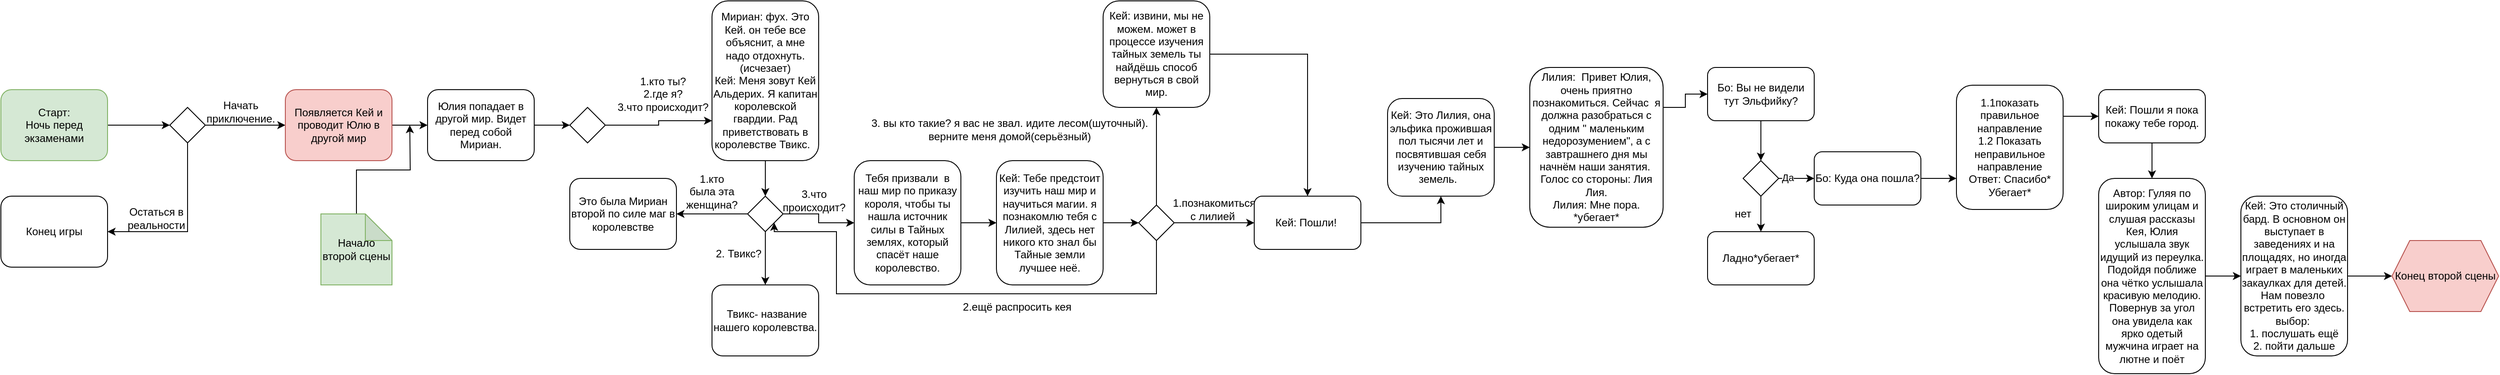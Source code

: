 <mxfile version="22.1.16" type="github" pages="2">
  <diagram name="Вторая сцена (+ первая кратко)" id="WSzIT1wg780pOvyzYUsP">
    <mxGraphModel dx="2883" dy="1646" grid="1" gridSize="10" guides="1" tooltips="1" connect="1" arrows="1" fold="1" page="1" pageScale="1" pageWidth="1169" pageHeight="827" math="0" shadow="0">
      <root>
        <mxCell id="0" />
        <mxCell id="1" parent="0" />
        <mxCell id="9xow6OkfhV303xt4kQxq-4" style="edgeStyle=orthogonalEdgeStyle;rounded=0;orthogonalLoop=1;jettySize=auto;html=1;exitX=1;exitY=0.5;exitDx=0;exitDy=0;entryX=0;entryY=0.5;entryDx=0;entryDy=0;" edge="1" parent="1" source="9xow6OkfhV303xt4kQxq-1" target="9xow6OkfhV303xt4kQxq-3">
          <mxGeometry relative="1" as="geometry" />
        </mxCell>
        <mxCell id="9xow6OkfhV303xt4kQxq-1" value="Старт:&lt;br&gt;Ночь перед экзаменами" style="rounded=1;whiteSpace=wrap;html=1;fillColor=#d5e8d4;strokeColor=#82b366;" vertex="1" parent="1">
          <mxGeometry x="20" y="280" width="120" height="80" as="geometry" />
        </mxCell>
        <mxCell id="9xow6OkfhV303xt4kQxq-6" style="edgeStyle=orthogonalEdgeStyle;rounded=0;orthogonalLoop=1;jettySize=auto;html=1;exitX=0.5;exitY=1;exitDx=0;exitDy=0;entryX=1;entryY=0.5;entryDx=0;entryDy=0;" edge="1" parent="1" source="9xow6OkfhV303xt4kQxq-3" target="9xow6OkfhV303xt4kQxq-5">
          <mxGeometry relative="1" as="geometry" />
        </mxCell>
        <mxCell id="9xow6OkfhV303xt4kQxq-10" style="edgeStyle=orthogonalEdgeStyle;rounded=0;orthogonalLoop=1;jettySize=auto;html=1;exitX=1;exitY=0.5;exitDx=0;exitDy=0;" edge="1" parent="1" source="9xow6OkfhV303xt4kQxq-3" target="9xow6OkfhV303xt4kQxq-8">
          <mxGeometry relative="1" as="geometry" />
        </mxCell>
        <mxCell id="9xow6OkfhV303xt4kQxq-3" value="" style="rhombus;whiteSpace=wrap;html=1;fontSize=10;" vertex="1" parent="1">
          <mxGeometry x="210" y="300" width="40" height="40" as="geometry" />
        </mxCell>
        <mxCell id="9xow6OkfhV303xt4kQxq-5" value="Конец игры" style="rounded=1;whiteSpace=wrap;html=1;" vertex="1" parent="1">
          <mxGeometry x="20" y="400" width="120" height="80" as="geometry" />
        </mxCell>
        <mxCell id="9xow6OkfhV303xt4kQxq-7" value="Остаться в реальности" style="text;html=1;strokeColor=none;fillColor=none;align=center;verticalAlign=middle;whiteSpace=wrap;rounded=0;" vertex="1" parent="1">
          <mxGeometry x="140" y="410" width="110" height="30" as="geometry" />
        </mxCell>
        <mxCell id="9xow6OkfhV303xt4kQxq-14" style="edgeStyle=orthogonalEdgeStyle;rounded=0;orthogonalLoop=1;jettySize=auto;html=1;exitX=1;exitY=0.5;exitDx=0;exitDy=0;" edge="1" parent="1" source="9xow6OkfhV303xt4kQxq-8" target="9xow6OkfhV303xt4kQxq-13">
          <mxGeometry relative="1" as="geometry" />
        </mxCell>
        <mxCell id="9xow6OkfhV303xt4kQxq-8" value="Появляется Кей и проводит Юлю в другой мир" style="rounded=1;whiteSpace=wrap;html=1;fillColor=#f8cecc;strokeColor=#b85450;" vertex="1" parent="1">
          <mxGeometry x="340" y="280" width="120" height="80" as="geometry" />
        </mxCell>
        <mxCell id="9xow6OkfhV303xt4kQxq-11" value="Начать приключение." style="text;html=1;strokeColor=none;fillColor=none;align=center;verticalAlign=middle;whiteSpace=wrap;rounded=0;" vertex="1" parent="1">
          <mxGeometry x="260" y="290" width="60" height="30" as="geometry" />
        </mxCell>
        <mxCell id="9xow6OkfhV303xt4kQxq-16" style="edgeStyle=orthogonalEdgeStyle;rounded=0;orthogonalLoop=1;jettySize=auto;html=1;exitX=1;exitY=0.5;exitDx=0;exitDy=0;entryX=0;entryY=0.5;entryDx=0;entryDy=0;" edge="1" parent="1" source="9xow6OkfhV303xt4kQxq-13" target="9xow6OkfhV303xt4kQxq-15">
          <mxGeometry relative="1" as="geometry" />
        </mxCell>
        <mxCell id="9xow6OkfhV303xt4kQxq-13" value="Юлия попадает в другой мир. Видет перед собой Мириан." style="rounded=1;whiteSpace=wrap;html=1;" vertex="1" parent="1">
          <mxGeometry x="500" y="280" width="120" height="80" as="geometry" />
        </mxCell>
        <mxCell id="9xow6OkfhV303xt4kQxq-21" style="edgeStyle=orthogonalEdgeStyle;rounded=0;orthogonalLoop=1;jettySize=auto;html=1;exitX=1;exitY=0.5;exitDx=0;exitDy=0;entryX=0;entryY=0.75;entryDx=0;entryDy=0;" edge="1" parent="1" source="9xow6OkfhV303xt4kQxq-15" target="9xow6OkfhV303xt4kQxq-17">
          <mxGeometry relative="1" as="geometry" />
        </mxCell>
        <mxCell id="9xow6OkfhV303xt4kQxq-15" value="" style="rhombus;whiteSpace=wrap;html=1;fontSize=10;" vertex="1" parent="1">
          <mxGeometry x="660" y="300" width="40" height="40" as="geometry" />
        </mxCell>
        <mxCell id="9xow6OkfhV303xt4kQxq-23" style="edgeStyle=orthogonalEdgeStyle;rounded=0;orthogonalLoop=1;jettySize=auto;html=1;exitX=0.5;exitY=1;exitDx=0;exitDy=0;entryX=0.5;entryY=0;entryDx=0;entryDy=0;" edge="1" parent="1" source="9xow6OkfhV303xt4kQxq-17" target="9xow6OkfhV303xt4kQxq-22">
          <mxGeometry relative="1" as="geometry" />
        </mxCell>
        <mxCell id="9xow6OkfhV303xt4kQxq-17" value="Мириан: фух. Это Кей. он тебе все объяснит, а мне надо отдохнуть. (исчезает)&lt;br&gt;Кей:&amp;nbsp;Меня зовут Кей Альдерих. Я капитан королевской гвардии. Рад приветствовать в королевстве Твикс.&amp;nbsp;&amp;nbsp;" style="rounded=1;whiteSpace=wrap;html=1;" vertex="1" parent="1">
          <mxGeometry x="820" y="180" width="120" height="180" as="geometry" />
        </mxCell>
        <mxCell id="9xow6OkfhV303xt4kQxq-18" value="&lt;div&gt;1.кто ты?&lt;/div&gt;&lt;div&gt;2.где я?&lt;/div&gt;&lt;div&gt;3.что происходит?&lt;/div&gt;" style="text;html=1;strokeColor=none;fillColor=none;align=center;verticalAlign=middle;whiteSpace=wrap;rounded=0;" vertex="1" parent="1">
          <mxGeometry x="710" y="260" width="110" height="50" as="geometry" />
        </mxCell>
        <mxCell id="9xow6OkfhV303xt4kQxq-27" style="edgeStyle=orthogonalEdgeStyle;rounded=0;orthogonalLoop=1;jettySize=auto;html=1;exitX=0;exitY=0.5;exitDx=0;exitDy=0;" edge="1" parent="1" source="9xow6OkfhV303xt4kQxq-22" target="9xow6OkfhV303xt4kQxq-24">
          <mxGeometry relative="1" as="geometry" />
        </mxCell>
        <mxCell id="Z0yvzlytXotztRNi3Ftd-1" style="edgeStyle=orthogonalEdgeStyle;rounded=0;orthogonalLoop=1;jettySize=auto;html=1;exitX=0.5;exitY=1;exitDx=0;exitDy=0;" edge="1" parent="1" source="9xow6OkfhV303xt4kQxq-22" target="9xow6OkfhV303xt4kQxq-26">
          <mxGeometry relative="1" as="geometry" />
        </mxCell>
        <mxCell id="Z0yvzlytXotztRNi3Ftd-3" style="edgeStyle=orthogonalEdgeStyle;rounded=0;orthogonalLoop=1;jettySize=auto;html=1;exitX=1;exitY=0.5;exitDx=0;exitDy=0;" edge="1" parent="1" source="9xow6OkfhV303xt4kQxq-22" target="9xow6OkfhV303xt4kQxq-25">
          <mxGeometry relative="1" as="geometry" />
        </mxCell>
        <mxCell id="9xow6OkfhV303xt4kQxq-22" value="" style="rhombus;whiteSpace=wrap;html=1;fontSize=10;" vertex="1" parent="1">
          <mxGeometry x="860" y="400" width="40" height="40" as="geometry" />
        </mxCell>
        <mxCell id="9xow6OkfhV303xt4kQxq-24" value="Это была Мириан второй по силе маг в королевстве" style="rounded=1;whiteSpace=wrap;html=1;" vertex="1" parent="1">
          <mxGeometry x="660" y="380" width="120" height="80" as="geometry" />
        </mxCell>
        <mxCell id="Z0yvzlytXotztRNi3Ftd-6" style="edgeStyle=orthogonalEdgeStyle;rounded=0;orthogonalLoop=1;jettySize=auto;html=1;exitX=1;exitY=0.5;exitDx=0;exitDy=0;entryX=0;entryY=0.5;entryDx=0;entryDy=0;" edge="1" parent="1" source="9xow6OkfhV303xt4kQxq-25" target="Z0yvzlytXotztRNi3Ftd-5">
          <mxGeometry relative="1" as="geometry" />
        </mxCell>
        <mxCell id="9xow6OkfhV303xt4kQxq-25" value="Тебя призвали&amp;nbsp; в наш мир по приказу короля, чтобы ты нашла источник силы в Тайных землях, который спасёт наше королевство." style="rounded=1;whiteSpace=wrap;html=1;" vertex="1" parent="1">
          <mxGeometry x="980" y="360" width="120" height="140" as="geometry" />
        </mxCell>
        <mxCell id="9xow6OkfhV303xt4kQxq-26" value="&amp;nbsp;Твикс- название нашего королевства." style="rounded=1;whiteSpace=wrap;html=1;" vertex="1" parent="1">
          <mxGeometry x="820" y="500" width="120" height="80" as="geometry" />
        </mxCell>
        <mxCell id="9xow6OkfhV303xt4kQxq-29" value="1.кто была эта женщина?" style="text;html=1;strokeColor=none;fillColor=none;align=center;verticalAlign=middle;whiteSpace=wrap;rounded=0;" vertex="1" parent="1">
          <mxGeometry x="790" y="380" width="60" height="30" as="geometry" />
        </mxCell>
        <mxCell id="Z0yvzlytXotztRNi3Ftd-2" value="2. Твикс?" style="text;html=1;strokeColor=none;fillColor=none;align=center;verticalAlign=middle;whiteSpace=wrap;rounded=0;" vertex="1" parent="1">
          <mxGeometry x="820" y="450" width="60" height="30" as="geometry" />
        </mxCell>
        <mxCell id="Z0yvzlytXotztRNi3Ftd-4" value="3.что происходит?" style="text;html=1;strokeColor=none;fillColor=none;align=center;verticalAlign=middle;whiteSpace=wrap;rounded=0;" vertex="1" parent="1">
          <mxGeometry x="900" y="390" width="70" height="30" as="geometry" />
        </mxCell>
        <mxCell id="Z0yvzlytXotztRNi3Ftd-8" style="edgeStyle=orthogonalEdgeStyle;rounded=0;orthogonalLoop=1;jettySize=auto;html=1;exitX=1;exitY=0.5;exitDx=0;exitDy=0;" edge="1" parent="1" source="Z0yvzlytXotztRNi3Ftd-5" target="Z0yvzlytXotztRNi3Ftd-7">
          <mxGeometry relative="1" as="geometry" />
        </mxCell>
        <mxCell id="Z0yvzlytXotztRNi3Ftd-5" value="Кей: Тебе предстоит изучить наш мир и научиться магии. я познакомлю тебя с Лилией, здесь нет никого кто знал бы Тайные земли лучшее неё." style="rounded=1;whiteSpace=wrap;html=1;" vertex="1" parent="1">
          <mxGeometry x="1140" y="360" width="120" height="140" as="geometry" />
        </mxCell>
        <mxCell id="Z0yvzlytXotztRNi3Ftd-10" style="edgeStyle=orthogonalEdgeStyle;rounded=0;orthogonalLoop=1;jettySize=auto;html=1;exitX=0.5;exitY=0;exitDx=0;exitDy=0;entryX=0.5;entryY=1;entryDx=0;entryDy=0;" edge="1" parent="1" source="Z0yvzlytXotztRNi3Ftd-7" target="Z0yvzlytXotztRNi3Ftd-9">
          <mxGeometry relative="1" as="geometry" />
        </mxCell>
        <mxCell id="Z0yvzlytXotztRNi3Ftd-14" style="edgeStyle=orthogonalEdgeStyle;rounded=0;orthogonalLoop=1;jettySize=auto;html=1;exitX=0.5;exitY=1;exitDx=0;exitDy=0;entryX=1;entryY=1;entryDx=0;entryDy=0;" edge="1" parent="1" source="Z0yvzlytXotztRNi3Ftd-7" target="9xow6OkfhV303xt4kQxq-22">
          <mxGeometry relative="1" as="geometry">
            <Array as="points">
              <mxPoint x="1320" y="510" />
              <mxPoint x="960" y="510" />
              <mxPoint x="960" y="440" />
              <mxPoint x="890" y="440" />
            </Array>
          </mxGeometry>
        </mxCell>
        <mxCell id="Z0yvzlytXotztRNi3Ftd-16" style="edgeStyle=orthogonalEdgeStyle;rounded=0;orthogonalLoop=1;jettySize=auto;html=1;exitX=1;exitY=0.5;exitDx=0;exitDy=0;entryX=0;entryY=0.5;entryDx=0;entryDy=0;" edge="1" parent="1" source="Z0yvzlytXotztRNi3Ftd-7" target="Z0yvzlytXotztRNi3Ftd-12">
          <mxGeometry relative="1" as="geometry" />
        </mxCell>
        <mxCell id="Z0yvzlytXotztRNi3Ftd-7" value="" style="rhombus;whiteSpace=wrap;html=1;fontSize=10;" vertex="1" parent="1">
          <mxGeometry x="1300" y="410" width="40" height="40" as="geometry" />
        </mxCell>
        <mxCell id="Z0yvzlytXotztRNi3Ftd-18" style="edgeStyle=orthogonalEdgeStyle;rounded=0;orthogonalLoop=1;jettySize=auto;html=1;exitX=1;exitY=0.5;exitDx=0;exitDy=0;entryX=0.5;entryY=0;entryDx=0;entryDy=0;" edge="1" parent="1" source="Z0yvzlytXotztRNi3Ftd-9" target="Z0yvzlytXotztRNi3Ftd-12">
          <mxGeometry relative="1" as="geometry" />
        </mxCell>
        <mxCell id="Z0yvzlytXotztRNi3Ftd-9" value="Кей: извини, мы не можем. может в процессе изучения тайных земель ты найдёшь способ вернуться в свой мир." style="rounded=1;whiteSpace=wrap;html=1;" vertex="1" parent="1">
          <mxGeometry x="1260" y="180" width="120" height="120" as="geometry" />
        </mxCell>
        <mxCell id="Z0yvzlytXotztRNi3Ftd-11" value="1.познакомиться с лилией&amp;nbsp;" style="text;html=1;strokeColor=none;fillColor=none;align=center;verticalAlign=middle;whiteSpace=wrap;rounded=0;" vertex="1" parent="1">
          <mxGeometry x="1340" y="400" width="90" height="30" as="geometry" />
        </mxCell>
        <mxCell id="Z0yvzlytXotztRNi3Ftd-20" style="edgeStyle=orthogonalEdgeStyle;rounded=0;orthogonalLoop=1;jettySize=auto;html=1;exitX=1;exitY=0.5;exitDx=0;exitDy=0;entryX=0.5;entryY=1;entryDx=0;entryDy=0;" edge="1" parent="1" source="Z0yvzlytXotztRNi3Ftd-12" target="Z0yvzlytXotztRNi3Ftd-19">
          <mxGeometry relative="1" as="geometry" />
        </mxCell>
        <mxCell id="Z0yvzlytXotztRNi3Ftd-12" value="Кей: Пошли!&amp;nbsp;" style="rounded=1;whiteSpace=wrap;html=1;" vertex="1" parent="1">
          <mxGeometry x="1430" y="400" width="120" height="60" as="geometry" />
        </mxCell>
        <mxCell id="Z0yvzlytXotztRNi3Ftd-15" value="2.ещё распросить кея&amp;nbsp;" style="text;html=1;strokeColor=none;fillColor=none;align=center;verticalAlign=middle;whiteSpace=wrap;rounded=0;" vertex="1" parent="1">
          <mxGeometry x="1090" y="510" width="150" height="30" as="geometry" />
        </mxCell>
        <mxCell id="Z0yvzlytXotztRNi3Ftd-17" value="&lt;div&gt;3. вы кто такие? я вас не звал. идите лесом(шуточный).&lt;/div&gt;&lt;div&gt;верните меня домой(серьёзный)&lt;/div&gt;" style="text;html=1;strokeColor=none;fillColor=none;align=center;verticalAlign=middle;whiteSpace=wrap;rounded=0;" vertex="1" parent="1">
          <mxGeometry x="990" y="310" width="330" height="30" as="geometry" />
        </mxCell>
        <mxCell id="Z0yvzlytXotztRNi3Ftd-22" style="edgeStyle=orthogonalEdgeStyle;rounded=0;orthogonalLoop=1;jettySize=auto;html=1;exitX=1;exitY=0.5;exitDx=0;exitDy=0;entryX=0;entryY=0.5;entryDx=0;entryDy=0;" edge="1" parent="1" source="Z0yvzlytXotztRNi3Ftd-19" target="Z0yvzlytXotztRNi3Ftd-21">
          <mxGeometry relative="1" as="geometry" />
        </mxCell>
        <mxCell id="Z0yvzlytXotztRNi3Ftd-19" value="Кей: Это Лилия, она эльфика прожившая пол тысячи лет и посвятившая себя изучению тайных земель.&amp;nbsp;&amp;nbsp;" style="rounded=1;whiteSpace=wrap;html=1;" vertex="1" parent="1">
          <mxGeometry x="1580" y="290" width="120" height="110" as="geometry" />
        </mxCell>
        <mxCell id="Z0yvzlytXotztRNi3Ftd-24" style="edgeStyle=orthogonalEdgeStyle;rounded=0;orthogonalLoop=1;jettySize=auto;html=1;exitX=1;exitY=0.25;exitDx=0;exitDy=0;entryX=0;entryY=0.5;entryDx=0;entryDy=0;" edge="1" parent="1" source="Z0yvzlytXotztRNi3Ftd-21" target="Z0yvzlytXotztRNi3Ftd-23">
          <mxGeometry relative="1" as="geometry" />
        </mxCell>
        <mxCell id="Z0yvzlytXotztRNi3Ftd-21" value="Лилия:&amp;nbsp; Привет Юлия, очень приятно познакомиться. Сейчас&amp;nbsp; я должна разобраться с одним &quot; маленьким недорозумением&quot;, а с завтрашнего дня мы начнём наши занятия.&amp;nbsp;&lt;br&gt;&lt;div&gt;Голос со стороны: Лия Лия.&lt;/div&gt;&lt;div&gt;Лилия: Мне пора. *убегает*&lt;/div&gt;" style="rounded=1;whiteSpace=wrap;html=1;" vertex="1" parent="1">
          <mxGeometry x="1740" y="255" width="150" height="180" as="geometry" />
        </mxCell>
        <mxCell id="Z0yvzlytXotztRNi3Ftd-26" style="edgeStyle=orthogonalEdgeStyle;rounded=0;orthogonalLoop=1;jettySize=auto;html=1;exitX=0.5;exitY=1;exitDx=0;exitDy=0;entryX=0.5;entryY=0;entryDx=0;entryDy=0;" edge="1" parent="1" source="Z0yvzlytXotztRNi3Ftd-23" target="Z0yvzlytXotztRNi3Ftd-25">
          <mxGeometry relative="1" as="geometry" />
        </mxCell>
        <mxCell id="Z0yvzlytXotztRNi3Ftd-23" value="Бо: Вы не видели тут Эльфийку?" style="rounded=1;whiteSpace=wrap;html=1;" vertex="1" parent="1">
          <mxGeometry x="1940" y="255" width="120" height="60" as="geometry" />
        </mxCell>
        <mxCell id="Z0yvzlytXotztRNi3Ftd-28" style="edgeStyle=orthogonalEdgeStyle;rounded=0;orthogonalLoop=1;jettySize=auto;html=1;exitX=0.5;exitY=1;exitDx=0;exitDy=0;" edge="1" parent="1" source="Z0yvzlytXotztRNi3Ftd-25" target="Z0yvzlytXotztRNi3Ftd-27">
          <mxGeometry relative="1" as="geometry" />
        </mxCell>
        <mxCell id="Z0yvzlytXotztRNi3Ftd-31" value="" style="edgeStyle=orthogonalEdgeStyle;rounded=0;orthogonalLoop=1;jettySize=auto;html=1;" edge="1" parent="1" source="Z0yvzlytXotztRNi3Ftd-25" target="Z0yvzlytXotztRNi3Ftd-30">
          <mxGeometry relative="1" as="geometry" />
        </mxCell>
        <mxCell id="Z0yvzlytXotztRNi3Ftd-32" value="Да&lt;br&gt;" style="edgeLabel;html=1;align=center;verticalAlign=middle;resizable=0;points=[];" vertex="1" connectable="0" parent="Z0yvzlytXotztRNi3Ftd-31">
          <mxGeometry x="-0.49" y="1" relative="1" as="geometry">
            <mxPoint as="offset" />
          </mxGeometry>
        </mxCell>
        <mxCell id="Z0yvzlytXotztRNi3Ftd-25" value="" style="rhombus;whiteSpace=wrap;html=1;" vertex="1" parent="1">
          <mxGeometry x="1980" y="360" width="40" height="40" as="geometry" />
        </mxCell>
        <mxCell id="Z0yvzlytXotztRNi3Ftd-27" value="Ладно*убегает*" style="rounded=1;whiteSpace=wrap;html=1;" vertex="1" parent="1">
          <mxGeometry x="1940" y="440" width="120" height="60" as="geometry" />
        </mxCell>
        <mxCell id="Z0yvzlytXotztRNi3Ftd-29" value="нет" style="text;html=1;strokeColor=none;fillColor=none;align=center;verticalAlign=middle;whiteSpace=wrap;rounded=0;" vertex="1" parent="1">
          <mxGeometry x="1950" y="405" width="60" height="30" as="geometry" />
        </mxCell>
        <mxCell id="Z0yvzlytXotztRNi3Ftd-34" style="edgeStyle=orthogonalEdgeStyle;rounded=0;orthogonalLoop=1;jettySize=auto;html=1;exitX=1;exitY=0.5;exitDx=0;exitDy=0;entryX=0;entryY=0.75;entryDx=0;entryDy=0;" edge="1" parent="1" source="Z0yvzlytXotztRNi3Ftd-30" target="Z0yvzlytXotztRNi3Ftd-33">
          <mxGeometry relative="1" as="geometry" />
        </mxCell>
        <mxCell id="Z0yvzlytXotztRNi3Ftd-30" value="Бо: Куда она пошла?" style="rounded=1;whiteSpace=wrap;html=1;" vertex="1" parent="1">
          <mxGeometry x="2060" y="350" width="120" height="60" as="geometry" />
        </mxCell>
        <mxCell id="Z0yvzlytXotztRNi3Ftd-36" style="edgeStyle=orthogonalEdgeStyle;rounded=0;orthogonalLoop=1;jettySize=auto;html=1;exitX=1;exitY=0.25;exitDx=0;exitDy=0;entryX=0;entryY=0.5;entryDx=0;entryDy=0;" edge="1" parent="1" source="Z0yvzlytXotztRNi3Ftd-33" target="Z0yvzlytXotztRNi3Ftd-35">
          <mxGeometry relative="1" as="geometry" />
        </mxCell>
        <mxCell id="Z0yvzlytXotztRNi3Ftd-33" value="&lt;div&gt;1.1показать правильное направление&lt;/div&gt;&lt;div&gt;1.2 Показать неправильное направление&lt;/div&gt;&lt;div&gt;Ответ: Спасибо* Убегает*&lt;/div&gt;" style="rounded=1;whiteSpace=wrap;html=1;" vertex="1" parent="1">
          <mxGeometry x="2220" y="275" width="120" height="140" as="geometry" />
        </mxCell>
        <mxCell id="Z0yvzlytXotztRNi3Ftd-38" style="edgeStyle=orthogonalEdgeStyle;rounded=0;orthogonalLoop=1;jettySize=auto;html=1;exitX=0.5;exitY=1;exitDx=0;exitDy=0;" edge="1" parent="1" source="Z0yvzlytXotztRNi3Ftd-35" target="Z0yvzlytXotztRNi3Ftd-37">
          <mxGeometry relative="1" as="geometry" />
        </mxCell>
        <mxCell id="Z0yvzlytXotztRNi3Ftd-35" value="Кей: Пошли я пока покажу тебе город." style="rounded=1;whiteSpace=wrap;html=1;" vertex="1" parent="1">
          <mxGeometry x="2380" y="280" width="120" height="60" as="geometry" />
        </mxCell>
        <mxCell id="Z0yvzlytXotztRNi3Ftd-40" value="" style="edgeStyle=orthogonalEdgeStyle;rounded=0;orthogonalLoop=1;jettySize=auto;html=1;" edge="1" parent="1" source="Z0yvzlytXotztRNi3Ftd-37" target="Z0yvzlytXotztRNi3Ftd-39">
          <mxGeometry relative="1" as="geometry" />
        </mxCell>
        <mxCell id="Z0yvzlytXotztRNi3Ftd-37" value="Автор: Гуляя по широким улицам и слушая рассказы Кея, Юлия услышала звук идущий из переулка. Подойдя поближе она чётко услышала красивую мелодию. Повернув за угол она увидела как ярко одетый мужчина играет на лютне и поёт" style="rounded=1;whiteSpace=wrap;html=1;" vertex="1" parent="1">
          <mxGeometry x="2380" y="380" width="120" height="220" as="geometry" />
        </mxCell>
        <mxCell id="Z0yvzlytXotztRNi3Ftd-44" value="" style="edgeStyle=orthogonalEdgeStyle;rounded=0;orthogonalLoop=1;jettySize=auto;html=1;" edge="1" parent="1" source="Z0yvzlytXotztRNi3Ftd-39" target="Z0yvzlytXotztRNi3Ftd-43">
          <mxGeometry relative="1" as="geometry" />
        </mxCell>
        <mxCell id="Z0yvzlytXotztRNi3Ftd-39" value="&lt;div&gt;Кей: Это столичный бард. В основном он выступает в заведениях и на площадях, но иногда играет в маленьких закаулках для детей. Нам повезло&amp;nbsp; встретить его здесь.&lt;/div&gt;&lt;div&gt;выбор:&amp;nbsp;&lt;/div&gt;&lt;div&gt;1. послушать ещё&lt;/div&gt;&lt;div&gt;2. пойти дальше&lt;/div&gt;" style="rounded=1;whiteSpace=wrap;html=1;" vertex="1" parent="1">
          <mxGeometry x="2540" y="400" width="120" height="180" as="geometry" />
        </mxCell>
        <mxCell id="Z0yvzlytXotztRNi3Ftd-43" value="Конец второй сцены" style="shape=hexagon;perimeter=hexagonPerimeter2;whiteSpace=wrap;html=1;fixedSize=1;fillColor=#f8cecc;strokeColor=#b85450;" vertex="1" parent="1">
          <mxGeometry x="2710" y="450" width="120" height="80" as="geometry" />
        </mxCell>
        <mxCell id="Z0yvzlytXotztRNi3Ftd-48" style="edgeStyle=orthogonalEdgeStyle;rounded=0;orthogonalLoop=1;jettySize=auto;html=1;exitX=0.5;exitY=0;exitDx=0;exitDy=0;exitPerimeter=0;" edge="1" parent="1" source="Z0yvzlytXotztRNi3Ftd-47">
          <mxGeometry relative="1" as="geometry">
            <mxPoint x="480" y="320" as="targetPoint" />
          </mxGeometry>
        </mxCell>
        <mxCell id="Z0yvzlytXotztRNi3Ftd-47" value="Начало второй сцены" style="shape=note;whiteSpace=wrap;html=1;backgroundOutline=1;darkOpacity=0.05;fillColor=#d5e8d4;strokeColor=#82b366;" vertex="1" parent="1">
          <mxGeometry x="380" y="420" width="80" height="80" as="geometry" />
        </mxCell>
      </root>
    </mxGraphModel>
  </diagram>
  <diagram id="HPw1nXpF1SWndCB25VcU" name="Третья сцена">
    <mxGraphModel dx="1009" dy="576" grid="1" gridSize="10" guides="1" tooltips="1" connect="1" arrows="1" fold="1" page="1" pageScale="1" pageWidth="1169" pageHeight="827" math="0" shadow="0">
      <root>
        <mxCell id="0" />
        <mxCell id="1" parent="0" />
        <mxCell id="fUCi5_lyzW6-FPhT3z4B-1" value="Начало" style="shape=hexagon;perimeter=hexagonPerimeter2;whiteSpace=wrap;html=1;fixedSize=1;" vertex="1" parent="1">
          <mxGeometry x="40" y="40" width="120" height="80" as="geometry" />
        </mxCell>
      </root>
    </mxGraphModel>
  </diagram>
</mxfile>

